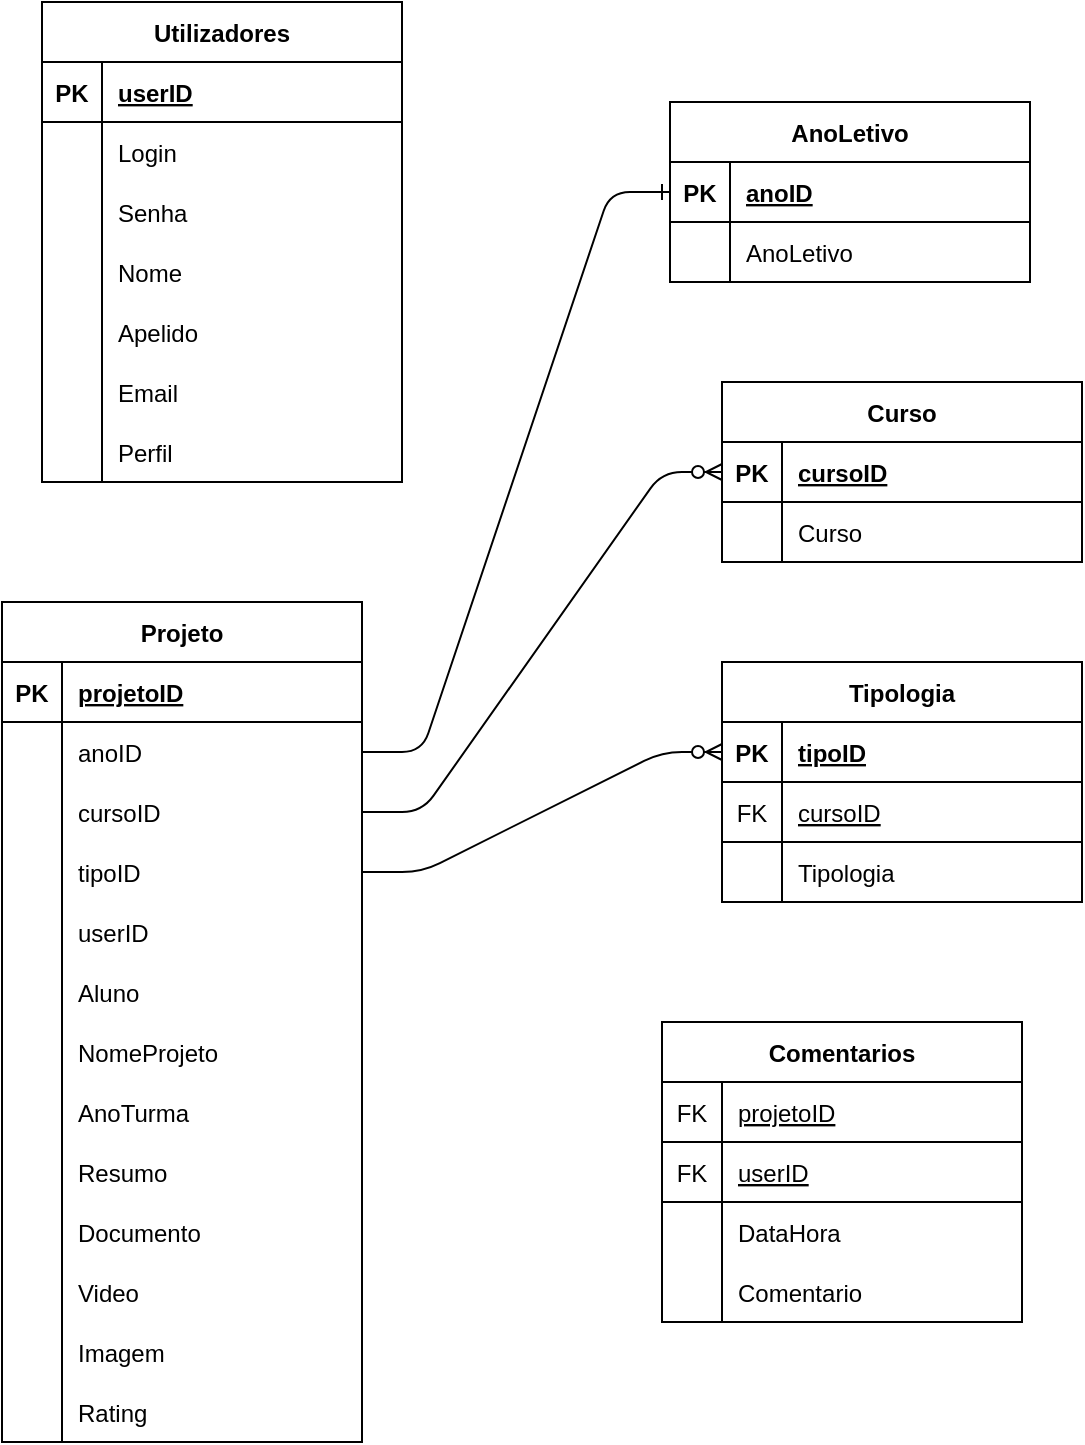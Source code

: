 <mxfile version="13.9.9" type="device"><diagram id="TDn6vzVM3Zc7Z8asMfHX" name="Page-1"><mxGraphModel dx="782" dy="469" grid="1" gridSize="10" guides="1" tooltips="1" connect="1" arrows="1" fold="1" page="1" pageScale="1" pageWidth="827" pageHeight="1169" math="0" shadow="0"><root><mxCell id="0"/><mxCell id="1" parent="0"/><mxCell id="MxHSTAXJPunJ5Y_n-3EV-1" value="Utilizadores" style="shape=table;startSize=30;container=1;collapsible=1;childLayout=tableLayout;fixedRows=1;rowLines=0;fontStyle=1;align=center;resizeLast=1;" vertex="1" parent="1"><mxGeometry x="100" y="70" width="180" height="240" as="geometry"/></mxCell><mxCell id="MxHSTAXJPunJ5Y_n-3EV-2" value="" style="shape=partialRectangle;collapsible=0;dropTarget=0;pointerEvents=0;fillColor=none;top=0;left=0;bottom=1;right=0;points=[[0,0.5],[1,0.5]];portConstraint=eastwest;" vertex="1" parent="MxHSTAXJPunJ5Y_n-3EV-1"><mxGeometry y="30" width="180" height="30" as="geometry"/></mxCell><mxCell id="MxHSTAXJPunJ5Y_n-3EV-3" value="PK" style="shape=partialRectangle;connectable=0;fillColor=none;top=0;left=0;bottom=0;right=0;fontStyle=1;overflow=hidden;" vertex="1" parent="MxHSTAXJPunJ5Y_n-3EV-2"><mxGeometry width="30" height="30" as="geometry"/></mxCell><mxCell id="MxHSTAXJPunJ5Y_n-3EV-4" value="userID" style="shape=partialRectangle;connectable=0;fillColor=none;top=0;left=0;bottom=0;right=0;align=left;spacingLeft=6;fontStyle=5;overflow=hidden;" vertex="1" parent="MxHSTAXJPunJ5Y_n-3EV-2"><mxGeometry x="30" width="150" height="30" as="geometry"/></mxCell><mxCell id="MxHSTAXJPunJ5Y_n-3EV-5" value="" style="shape=partialRectangle;collapsible=0;dropTarget=0;pointerEvents=0;fillColor=none;top=0;left=0;bottom=0;right=0;points=[[0,0.5],[1,0.5]];portConstraint=eastwest;" vertex="1" parent="MxHSTAXJPunJ5Y_n-3EV-1"><mxGeometry y="60" width="180" height="30" as="geometry"/></mxCell><mxCell id="MxHSTAXJPunJ5Y_n-3EV-6" value="" style="shape=partialRectangle;connectable=0;fillColor=none;top=0;left=0;bottom=0;right=0;editable=1;overflow=hidden;" vertex="1" parent="MxHSTAXJPunJ5Y_n-3EV-5"><mxGeometry width="30" height="30" as="geometry"/></mxCell><mxCell id="MxHSTAXJPunJ5Y_n-3EV-7" value="Login" style="shape=partialRectangle;connectable=0;fillColor=none;top=0;left=0;bottom=0;right=0;align=left;spacingLeft=6;overflow=hidden;" vertex="1" parent="MxHSTAXJPunJ5Y_n-3EV-5"><mxGeometry x="30" width="150" height="30" as="geometry"/></mxCell><mxCell id="MxHSTAXJPunJ5Y_n-3EV-8" value="" style="shape=partialRectangle;collapsible=0;dropTarget=0;pointerEvents=0;fillColor=none;top=0;left=0;bottom=0;right=0;points=[[0,0.5],[1,0.5]];portConstraint=eastwest;" vertex="1" parent="MxHSTAXJPunJ5Y_n-3EV-1"><mxGeometry y="90" width="180" height="30" as="geometry"/></mxCell><mxCell id="MxHSTAXJPunJ5Y_n-3EV-9" value="" style="shape=partialRectangle;connectable=0;fillColor=none;top=0;left=0;bottom=0;right=0;editable=1;overflow=hidden;" vertex="1" parent="MxHSTAXJPunJ5Y_n-3EV-8"><mxGeometry width="30" height="30" as="geometry"/></mxCell><mxCell id="MxHSTAXJPunJ5Y_n-3EV-10" value="Senha" style="shape=partialRectangle;connectable=0;fillColor=none;top=0;left=0;bottom=0;right=0;align=left;spacingLeft=6;overflow=hidden;" vertex="1" parent="MxHSTAXJPunJ5Y_n-3EV-8"><mxGeometry x="30" width="150" height="30" as="geometry"/></mxCell><mxCell id="MxHSTAXJPunJ5Y_n-3EV-11" value="" style="shape=partialRectangle;collapsible=0;dropTarget=0;pointerEvents=0;fillColor=none;top=0;left=0;bottom=0;right=0;points=[[0,0.5],[1,0.5]];portConstraint=eastwest;" vertex="1" parent="MxHSTAXJPunJ5Y_n-3EV-1"><mxGeometry y="120" width="180" height="30" as="geometry"/></mxCell><mxCell id="MxHSTAXJPunJ5Y_n-3EV-12" value="" style="shape=partialRectangle;connectable=0;fillColor=none;top=0;left=0;bottom=0;right=0;editable=1;overflow=hidden;" vertex="1" parent="MxHSTAXJPunJ5Y_n-3EV-11"><mxGeometry width="30" height="30" as="geometry"/></mxCell><mxCell id="MxHSTAXJPunJ5Y_n-3EV-13" value="Nome" style="shape=partialRectangle;connectable=0;fillColor=none;top=0;left=0;bottom=0;right=0;align=left;spacingLeft=6;overflow=hidden;" vertex="1" parent="MxHSTAXJPunJ5Y_n-3EV-11"><mxGeometry x="30" width="150" height="30" as="geometry"/></mxCell><mxCell id="MxHSTAXJPunJ5Y_n-3EV-20" value="" style="shape=partialRectangle;collapsible=0;dropTarget=0;pointerEvents=0;fillColor=none;top=0;left=0;bottom=0;right=0;points=[[0,0.5],[1,0.5]];portConstraint=eastwest;" vertex="1" parent="MxHSTAXJPunJ5Y_n-3EV-1"><mxGeometry y="150" width="180" height="30" as="geometry"/></mxCell><mxCell id="MxHSTAXJPunJ5Y_n-3EV-21" value="" style="shape=partialRectangle;connectable=0;fillColor=none;top=0;left=0;bottom=0;right=0;editable=1;overflow=hidden;" vertex="1" parent="MxHSTAXJPunJ5Y_n-3EV-20"><mxGeometry width="30" height="30" as="geometry"/></mxCell><mxCell id="MxHSTAXJPunJ5Y_n-3EV-22" value="Apelido" style="shape=partialRectangle;connectable=0;fillColor=none;top=0;left=0;bottom=0;right=0;align=left;spacingLeft=6;overflow=hidden;" vertex="1" parent="MxHSTAXJPunJ5Y_n-3EV-20"><mxGeometry x="30" width="150" height="30" as="geometry"/></mxCell><mxCell id="MxHSTAXJPunJ5Y_n-3EV-23" value="" style="shape=partialRectangle;collapsible=0;dropTarget=0;pointerEvents=0;fillColor=none;top=0;left=0;bottom=0;right=0;points=[[0,0.5],[1,0.5]];portConstraint=eastwest;" vertex="1" parent="MxHSTAXJPunJ5Y_n-3EV-1"><mxGeometry y="180" width="180" height="30" as="geometry"/></mxCell><mxCell id="MxHSTAXJPunJ5Y_n-3EV-24" value="" style="shape=partialRectangle;connectable=0;fillColor=none;top=0;left=0;bottom=0;right=0;editable=1;overflow=hidden;" vertex="1" parent="MxHSTAXJPunJ5Y_n-3EV-23"><mxGeometry width="30" height="30" as="geometry"/></mxCell><mxCell id="MxHSTAXJPunJ5Y_n-3EV-25" value="Email" style="shape=partialRectangle;connectable=0;fillColor=none;top=0;left=0;bottom=0;right=0;align=left;spacingLeft=6;overflow=hidden;" vertex="1" parent="MxHSTAXJPunJ5Y_n-3EV-23"><mxGeometry x="30" width="150" height="30" as="geometry"/></mxCell><mxCell id="MxHSTAXJPunJ5Y_n-3EV-26" value="" style="shape=partialRectangle;collapsible=0;dropTarget=0;pointerEvents=0;fillColor=none;top=0;left=0;bottom=0;right=0;points=[[0,0.5],[1,0.5]];portConstraint=eastwest;" vertex="1" parent="MxHSTAXJPunJ5Y_n-3EV-1"><mxGeometry y="210" width="180" height="30" as="geometry"/></mxCell><mxCell id="MxHSTAXJPunJ5Y_n-3EV-27" value="" style="shape=partialRectangle;connectable=0;fillColor=none;top=0;left=0;bottom=0;right=0;editable=1;overflow=hidden;" vertex="1" parent="MxHSTAXJPunJ5Y_n-3EV-26"><mxGeometry width="30" height="30" as="geometry"/></mxCell><mxCell id="MxHSTAXJPunJ5Y_n-3EV-28" value="Perfil" style="shape=partialRectangle;connectable=0;fillColor=none;top=0;left=0;bottom=0;right=0;align=left;spacingLeft=6;overflow=hidden;" vertex="1" parent="MxHSTAXJPunJ5Y_n-3EV-26"><mxGeometry x="30" width="150" height="30" as="geometry"/></mxCell><mxCell id="MxHSTAXJPunJ5Y_n-3EV-55" value="AnoLetivo" style="shape=table;startSize=30;container=1;collapsible=1;childLayout=tableLayout;fixedRows=1;rowLines=0;fontStyle=1;align=center;resizeLast=1;" vertex="1" parent="1"><mxGeometry x="414" y="120" width="180" height="90" as="geometry"/></mxCell><mxCell id="MxHSTAXJPunJ5Y_n-3EV-56" value="" style="shape=partialRectangle;collapsible=0;dropTarget=0;pointerEvents=0;fillColor=none;top=0;left=0;bottom=1;right=0;points=[[0,0.5],[1,0.5]];portConstraint=eastwest;" vertex="1" parent="MxHSTAXJPunJ5Y_n-3EV-55"><mxGeometry y="30" width="180" height="30" as="geometry"/></mxCell><mxCell id="MxHSTAXJPunJ5Y_n-3EV-57" value="PK" style="shape=partialRectangle;connectable=0;fillColor=none;top=0;left=0;bottom=0;right=0;fontStyle=1;overflow=hidden;" vertex="1" parent="MxHSTAXJPunJ5Y_n-3EV-56"><mxGeometry width="30" height="30" as="geometry"/></mxCell><mxCell id="MxHSTAXJPunJ5Y_n-3EV-58" value="anoID" style="shape=partialRectangle;connectable=0;fillColor=none;top=0;left=0;bottom=0;right=0;align=left;spacingLeft=6;fontStyle=5;overflow=hidden;" vertex="1" parent="MxHSTAXJPunJ5Y_n-3EV-56"><mxGeometry x="30" width="150" height="30" as="geometry"/></mxCell><mxCell id="MxHSTAXJPunJ5Y_n-3EV-59" value="" style="shape=partialRectangle;collapsible=0;dropTarget=0;pointerEvents=0;fillColor=none;top=0;left=0;bottom=0;right=0;points=[[0,0.5],[1,0.5]];portConstraint=eastwest;" vertex="1" parent="MxHSTAXJPunJ5Y_n-3EV-55"><mxGeometry y="60" width="180" height="30" as="geometry"/></mxCell><mxCell id="MxHSTAXJPunJ5Y_n-3EV-60" value="" style="shape=partialRectangle;connectable=0;fillColor=none;top=0;left=0;bottom=0;right=0;editable=1;overflow=hidden;" vertex="1" parent="MxHSTAXJPunJ5Y_n-3EV-59"><mxGeometry width="30" height="30" as="geometry"/></mxCell><mxCell id="MxHSTAXJPunJ5Y_n-3EV-61" value="AnoLetivo" style="shape=partialRectangle;connectable=0;fillColor=none;top=0;left=0;bottom=0;right=0;align=left;spacingLeft=6;overflow=hidden;" vertex="1" parent="MxHSTAXJPunJ5Y_n-3EV-59"><mxGeometry x="30" width="150" height="30" as="geometry"/></mxCell><mxCell id="MxHSTAXJPunJ5Y_n-3EV-68" value="Curso" style="shape=table;startSize=30;container=1;collapsible=1;childLayout=tableLayout;fixedRows=1;rowLines=0;fontStyle=1;align=center;resizeLast=1;" vertex="1" parent="1"><mxGeometry x="440" y="260" width="180" height="90" as="geometry"/></mxCell><mxCell id="MxHSTAXJPunJ5Y_n-3EV-69" value="" style="shape=partialRectangle;collapsible=0;dropTarget=0;pointerEvents=0;fillColor=none;top=0;left=0;bottom=1;right=0;points=[[0,0.5],[1,0.5]];portConstraint=eastwest;" vertex="1" parent="MxHSTAXJPunJ5Y_n-3EV-68"><mxGeometry y="30" width="180" height="30" as="geometry"/></mxCell><mxCell id="MxHSTAXJPunJ5Y_n-3EV-70" value="PK" style="shape=partialRectangle;connectable=0;fillColor=none;top=0;left=0;bottom=0;right=0;fontStyle=1;overflow=hidden;" vertex="1" parent="MxHSTAXJPunJ5Y_n-3EV-69"><mxGeometry width="30" height="30" as="geometry"/></mxCell><mxCell id="MxHSTAXJPunJ5Y_n-3EV-71" value="cursoID" style="shape=partialRectangle;connectable=0;fillColor=none;top=0;left=0;bottom=0;right=0;align=left;spacingLeft=6;fontStyle=5;overflow=hidden;" vertex="1" parent="MxHSTAXJPunJ5Y_n-3EV-69"><mxGeometry x="30" width="150" height="30" as="geometry"/></mxCell><mxCell id="MxHSTAXJPunJ5Y_n-3EV-72" value="" style="shape=partialRectangle;collapsible=0;dropTarget=0;pointerEvents=0;fillColor=none;top=0;left=0;bottom=0;right=0;points=[[0,0.5],[1,0.5]];portConstraint=eastwest;" vertex="1" parent="MxHSTAXJPunJ5Y_n-3EV-68"><mxGeometry y="60" width="180" height="30" as="geometry"/></mxCell><mxCell id="MxHSTAXJPunJ5Y_n-3EV-73" value="" style="shape=partialRectangle;connectable=0;fillColor=none;top=0;left=0;bottom=0;right=0;editable=1;overflow=hidden;" vertex="1" parent="MxHSTAXJPunJ5Y_n-3EV-72"><mxGeometry width="30" height="30" as="geometry"/></mxCell><mxCell id="MxHSTAXJPunJ5Y_n-3EV-74" value="Curso" style="shape=partialRectangle;connectable=0;fillColor=none;top=0;left=0;bottom=0;right=0;align=left;spacingLeft=6;overflow=hidden;" vertex="1" parent="MxHSTAXJPunJ5Y_n-3EV-72"><mxGeometry x="30" width="150" height="30" as="geometry"/></mxCell><mxCell id="MxHSTAXJPunJ5Y_n-3EV-75" value="Tipologia" style="shape=table;startSize=30;container=1;collapsible=1;childLayout=tableLayout;fixedRows=1;rowLines=0;fontStyle=1;align=center;resizeLast=1;" vertex="1" parent="1"><mxGeometry x="440" y="400" width="180" height="120" as="geometry"/></mxCell><mxCell id="MxHSTAXJPunJ5Y_n-3EV-76" value="" style="shape=partialRectangle;collapsible=0;dropTarget=0;pointerEvents=0;fillColor=none;top=0;left=0;bottom=1;right=0;points=[[0,0.5],[1,0.5]];portConstraint=eastwest;" vertex="1" parent="MxHSTAXJPunJ5Y_n-3EV-75"><mxGeometry y="30" width="180" height="30" as="geometry"/></mxCell><mxCell id="MxHSTAXJPunJ5Y_n-3EV-77" value="PK" style="shape=partialRectangle;connectable=0;fillColor=none;top=0;left=0;bottom=0;right=0;fontStyle=1;overflow=hidden;" vertex="1" parent="MxHSTAXJPunJ5Y_n-3EV-76"><mxGeometry width="30" height="30" as="geometry"/></mxCell><mxCell id="MxHSTAXJPunJ5Y_n-3EV-78" value="tipoID" style="shape=partialRectangle;connectable=0;fillColor=none;top=0;left=0;bottom=0;right=0;align=left;spacingLeft=6;fontStyle=5;overflow=hidden;" vertex="1" parent="MxHSTAXJPunJ5Y_n-3EV-76"><mxGeometry x="30" width="150" height="30" as="geometry"/></mxCell><mxCell id="MxHSTAXJPunJ5Y_n-3EV-82" value="" style="shape=partialRectangle;collapsible=0;dropTarget=0;pointerEvents=0;fillColor=none;top=0;left=0;bottom=1;right=0;points=[[0,0.5],[1,0.5]];portConstraint=eastwest;" vertex="1" parent="MxHSTAXJPunJ5Y_n-3EV-75"><mxGeometry y="60" width="180" height="30" as="geometry"/></mxCell><mxCell id="MxHSTAXJPunJ5Y_n-3EV-83" value="FK" style="shape=partialRectangle;connectable=0;fillColor=none;top=0;left=0;bottom=0;right=0;fontStyle=0;overflow=hidden;" vertex="1" parent="MxHSTAXJPunJ5Y_n-3EV-82"><mxGeometry width="30" height="30" as="geometry"/></mxCell><mxCell id="MxHSTAXJPunJ5Y_n-3EV-84" value="cursoID" style="shape=partialRectangle;connectable=0;fillColor=none;top=0;left=0;bottom=0;right=0;align=left;spacingLeft=6;fontStyle=4;overflow=hidden;" vertex="1" parent="MxHSTAXJPunJ5Y_n-3EV-82"><mxGeometry x="30" width="150" height="30" as="geometry"/></mxCell><mxCell id="MxHSTAXJPunJ5Y_n-3EV-79" value="" style="shape=partialRectangle;collapsible=0;dropTarget=0;pointerEvents=0;fillColor=none;top=0;left=0;bottom=0;right=0;points=[[0,0.5],[1,0.5]];portConstraint=eastwest;" vertex="1" parent="MxHSTAXJPunJ5Y_n-3EV-75"><mxGeometry y="90" width="180" height="30" as="geometry"/></mxCell><mxCell id="MxHSTAXJPunJ5Y_n-3EV-80" value="" style="shape=partialRectangle;connectable=0;fillColor=none;top=0;left=0;bottom=0;right=0;editable=1;overflow=hidden;" vertex="1" parent="MxHSTAXJPunJ5Y_n-3EV-79"><mxGeometry width="30" height="30" as="geometry"/></mxCell><mxCell id="MxHSTAXJPunJ5Y_n-3EV-81" value="Tipologia" style="shape=partialRectangle;connectable=0;fillColor=none;top=0;left=0;bottom=0;right=0;align=left;spacingLeft=6;overflow=hidden;" vertex="1" parent="MxHSTAXJPunJ5Y_n-3EV-79"><mxGeometry x="30" width="150" height="30" as="geometry"/></mxCell><mxCell id="MxHSTAXJPunJ5Y_n-3EV-85" value="Projeto" style="shape=table;startSize=30;container=1;collapsible=1;childLayout=tableLayout;fixedRows=1;rowLines=0;fontStyle=1;align=center;resizeLast=1;" vertex="1" parent="1"><mxGeometry x="80" y="370" width="180" height="420" as="geometry"/></mxCell><mxCell id="MxHSTAXJPunJ5Y_n-3EV-86" value="" style="shape=partialRectangle;collapsible=0;dropTarget=0;pointerEvents=0;fillColor=none;top=0;left=0;bottom=1;right=0;points=[[0,0.5],[1,0.5]];portConstraint=eastwest;" vertex="1" parent="MxHSTAXJPunJ5Y_n-3EV-85"><mxGeometry y="30" width="180" height="30" as="geometry"/></mxCell><mxCell id="MxHSTAXJPunJ5Y_n-3EV-87" value="PK" style="shape=partialRectangle;connectable=0;fillColor=none;top=0;left=0;bottom=0;right=0;fontStyle=1;overflow=hidden;" vertex="1" parent="MxHSTAXJPunJ5Y_n-3EV-86"><mxGeometry width="30" height="30" as="geometry"/></mxCell><mxCell id="MxHSTAXJPunJ5Y_n-3EV-88" value="projetoID" style="shape=partialRectangle;connectable=0;fillColor=none;top=0;left=0;bottom=0;right=0;align=left;spacingLeft=6;fontStyle=5;overflow=hidden;" vertex="1" parent="MxHSTAXJPunJ5Y_n-3EV-86"><mxGeometry x="30" width="150" height="30" as="geometry"/></mxCell><mxCell id="MxHSTAXJPunJ5Y_n-3EV-89" value="" style="shape=partialRectangle;collapsible=0;dropTarget=0;pointerEvents=0;fillColor=none;top=0;left=0;bottom=0;right=0;points=[[0,0.5],[1,0.5]];portConstraint=eastwest;" vertex="1" parent="MxHSTAXJPunJ5Y_n-3EV-85"><mxGeometry y="60" width="180" height="30" as="geometry"/></mxCell><mxCell id="MxHSTAXJPunJ5Y_n-3EV-90" value="" style="shape=partialRectangle;connectable=0;fillColor=none;top=0;left=0;bottom=0;right=0;editable=1;overflow=hidden;" vertex="1" parent="MxHSTAXJPunJ5Y_n-3EV-89"><mxGeometry width="30" height="30" as="geometry"/></mxCell><mxCell id="MxHSTAXJPunJ5Y_n-3EV-91" value="anoID" style="shape=partialRectangle;connectable=0;fillColor=none;top=0;left=0;bottom=0;right=0;align=left;spacingLeft=6;overflow=hidden;" vertex="1" parent="MxHSTAXJPunJ5Y_n-3EV-89"><mxGeometry x="30" width="150" height="30" as="geometry"/></mxCell><mxCell id="MxHSTAXJPunJ5Y_n-3EV-92" value="" style="shape=partialRectangle;collapsible=0;dropTarget=0;pointerEvents=0;fillColor=none;top=0;left=0;bottom=0;right=0;points=[[0,0.5],[1,0.5]];portConstraint=eastwest;" vertex="1" parent="MxHSTAXJPunJ5Y_n-3EV-85"><mxGeometry y="90" width="180" height="30" as="geometry"/></mxCell><mxCell id="MxHSTAXJPunJ5Y_n-3EV-93" value="" style="shape=partialRectangle;connectable=0;fillColor=none;top=0;left=0;bottom=0;right=0;editable=1;overflow=hidden;" vertex="1" parent="MxHSTAXJPunJ5Y_n-3EV-92"><mxGeometry width="30" height="30" as="geometry"/></mxCell><mxCell id="MxHSTAXJPunJ5Y_n-3EV-94" value="cursoID" style="shape=partialRectangle;connectable=0;fillColor=none;top=0;left=0;bottom=0;right=0;align=left;spacingLeft=6;overflow=hidden;" vertex="1" parent="MxHSTAXJPunJ5Y_n-3EV-92"><mxGeometry x="30" width="150" height="30" as="geometry"/></mxCell><mxCell id="MxHSTAXJPunJ5Y_n-3EV-95" value="" style="shape=partialRectangle;collapsible=0;dropTarget=0;pointerEvents=0;fillColor=none;top=0;left=0;bottom=0;right=0;points=[[0,0.5],[1,0.5]];portConstraint=eastwest;" vertex="1" parent="MxHSTAXJPunJ5Y_n-3EV-85"><mxGeometry y="120" width="180" height="30" as="geometry"/></mxCell><mxCell id="MxHSTAXJPunJ5Y_n-3EV-96" value="" style="shape=partialRectangle;connectable=0;fillColor=none;top=0;left=0;bottom=0;right=0;editable=1;overflow=hidden;" vertex="1" parent="MxHSTAXJPunJ5Y_n-3EV-95"><mxGeometry width="30" height="30" as="geometry"/></mxCell><mxCell id="MxHSTAXJPunJ5Y_n-3EV-97" value="tipoID" style="shape=partialRectangle;connectable=0;fillColor=none;top=0;left=0;bottom=0;right=0;align=left;spacingLeft=6;overflow=hidden;" vertex="1" parent="MxHSTAXJPunJ5Y_n-3EV-95"><mxGeometry x="30" width="150" height="30" as="geometry"/></mxCell><mxCell id="MxHSTAXJPunJ5Y_n-3EV-98" value="" style="shape=partialRectangle;collapsible=0;dropTarget=0;pointerEvents=0;fillColor=none;top=0;left=0;bottom=0;right=0;points=[[0,0.5],[1,0.5]];portConstraint=eastwest;" vertex="1" parent="MxHSTAXJPunJ5Y_n-3EV-85"><mxGeometry y="150" width="180" height="30" as="geometry"/></mxCell><mxCell id="MxHSTAXJPunJ5Y_n-3EV-99" value="" style="shape=partialRectangle;connectable=0;fillColor=none;top=0;left=0;bottom=0;right=0;editable=1;overflow=hidden;" vertex="1" parent="MxHSTAXJPunJ5Y_n-3EV-98"><mxGeometry width="30" height="30" as="geometry"/></mxCell><mxCell id="MxHSTAXJPunJ5Y_n-3EV-100" value="userID" style="shape=partialRectangle;connectable=0;fillColor=none;top=0;left=0;bottom=0;right=0;align=left;spacingLeft=6;overflow=hidden;" vertex="1" parent="MxHSTAXJPunJ5Y_n-3EV-98"><mxGeometry x="30" width="150" height="30" as="geometry"/></mxCell><mxCell id="MxHSTAXJPunJ5Y_n-3EV-101" value="" style="shape=partialRectangle;collapsible=0;dropTarget=0;pointerEvents=0;fillColor=none;top=0;left=0;bottom=0;right=0;points=[[0,0.5],[1,0.5]];portConstraint=eastwest;" vertex="1" parent="MxHSTAXJPunJ5Y_n-3EV-85"><mxGeometry y="180" width="180" height="30" as="geometry"/></mxCell><mxCell id="MxHSTAXJPunJ5Y_n-3EV-102" value="" style="shape=partialRectangle;connectable=0;fillColor=none;top=0;left=0;bottom=0;right=0;editable=1;overflow=hidden;" vertex="1" parent="MxHSTAXJPunJ5Y_n-3EV-101"><mxGeometry width="30" height="30" as="geometry"/></mxCell><mxCell id="MxHSTAXJPunJ5Y_n-3EV-103" value="Aluno" style="shape=partialRectangle;connectable=0;fillColor=none;top=0;left=0;bottom=0;right=0;align=left;spacingLeft=6;overflow=hidden;" vertex="1" parent="MxHSTAXJPunJ5Y_n-3EV-101"><mxGeometry x="30" width="150" height="30" as="geometry"/></mxCell><mxCell id="MxHSTAXJPunJ5Y_n-3EV-104" value="" style="shape=partialRectangle;collapsible=0;dropTarget=0;pointerEvents=0;fillColor=none;top=0;left=0;bottom=0;right=0;points=[[0,0.5],[1,0.5]];portConstraint=eastwest;" vertex="1" parent="MxHSTAXJPunJ5Y_n-3EV-85"><mxGeometry y="210" width="180" height="30" as="geometry"/></mxCell><mxCell id="MxHSTAXJPunJ5Y_n-3EV-105" value="" style="shape=partialRectangle;connectable=0;fillColor=none;top=0;left=0;bottom=0;right=0;editable=1;overflow=hidden;" vertex="1" parent="MxHSTAXJPunJ5Y_n-3EV-104"><mxGeometry width="30" height="30" as="geometry"/></mxCell><mxCell id="MxHSTAXJPunJ5Y_n-3EV-106" value="NomeProjeto" style="shape=partialRectangle;connectable=0;fillColor=none;top=0;left=0;bottom=0;right=0;align=left;spacingLeft=6;overflow=hidden;" vertex="1" parent="MxHSTAXJPunJ5Y_n-3EV-104"><mxGeometry x="30" width="150" height="30" as="geometry"/></mxCell><mxCell id="MxHSTAXJPunJ5Y_n-3EV-107" value="" style="shape=partialRectangle;collapsible=0;dropTarget=0;pointerEvents=0;fillColor=none;top=0;left=0;bottom=0;right=0;points=[[0,0.5],[1,0.5]];portConstraint=eastwest;" vertex="1" parent="MxHSTAXJPunJ5Y_n-3EV-85"><mxGeometry y="240" width="180" height="30" as="geometry"/></mxCell><mxCell id="MxHSTAXJPunJ5Y_n-3EV-108" value="" style="shape=partialRectangle;connectable=0;fillColor=none;top=0;left=0;bottom=0;right=0;editable=1;overflow=hidden;" vertex="1" parent="MxHSTAXJPunJ5Y_n-3EV-107"><mxGeometry width="30" height="30" as="geometry"/></mxCell><mxCell id="MxHSTAXJPunJ5Y_n-3EV-109" value="AnoTurma" style="shape=partialRectangle;connectable=0;fillColor=none;top=0;left=0;bottom=0;right=0;align=left;spacingLeft=6;overflow=hidden;" vertex="1" parent="MxHSTAXJPunJ5Y_n-3EV-107"><mxGeometry x="30" width="150" height="30" as="geometry"/></mxCell><mxCell id="MxHSTAXJPunJ5Y_n-3EV-110" value="" style="shape=partialRectangle;collapsible=0;dropTarget=0;pointerEvents=0;fillColor=none;top=0;left=0;bottom=0;right=0;points=[[0,0.5],[1,0.5]];portConstraint=eastwest;" vertex="1" parent="MxHSTAXJPunJ5Y_n-3EV-85"><mxGeometry y="270" width="180" height="30" as="geometry"/></mxCell><mxCell id="MxHSTAXJPunJ5Y_n-3EV-111" value="" style="shape=partialRectangle;connectable=0;fillColor=none;top=0;left=0;bottom=0;right=0;editable=1;overflow=hidden;" vertex="1" parent="MxHSTAXJPunJ5Y_n-3EV-110"><mxGeometry width="30" height="30" as="geometry"/></mxCell><mxCell id="MxHSTAXJPunJ5Y_n-3EV-112" value="Resumo" style="shape=partialRectangle;connectable=0;fillColor=none;top=0;left=0;bottom=0;right=0;align=left;spacingLeft=6;overflow=hidden;" vertex="1" parent="MxHSTAXJPunJ5Y_n-3EV-110"><mxGeometry x="30" width="150" height="30" as="geometry"/></mxCell><mxCell id="MxHSTAXJPunJ5Y_n-3EV-113" value="" style="shape=partialRectangle;collapsible=0;dropTarget=0;pointerEvents=0;fillColor=none;top=0;left=0;bottom=0;right=0;points=[[0,0.5],[1,0.5]];portConstraint=eastwest;" vertex="1" parent="MxHSTAXJPunJ5Y_n-3EV-85"><mxGeometry y="300" width="180" height="30" as="geometry"/></mxCell><mxCell id="MxHSTAXJPunJ5Y_n-3EV-114" value="" style="shape=partialRectangle;connectable=0;fillColor=none;top=0;left=0;bottom=0;right=0;editable=1;overflow=hidden;" vertex="1" parent="MxHSTAXJPunJ5Y_n-3EV-113"><mxGeometry width="30" height="30" as="geometry"/></mxCell><mxCell id="MxHSTAXJPunJ5Y_n-3EV-115" value="Documento" style="shape=partialRectangle;connectable=0;fillColor=none;top=0;left=0;bottom=0;right=0;align=left;spacingLeft=6;overflow=hidden;" vertex="1" parent="MxHSTAXJPunJ5Y_n-3EV-113"><mxGeometry x="30" width="150" height="30" as="geometry"/></mxCell><mxCell id="MxHSTAXJPunJ5Y_n-3EV-116" value="" style="shape=partialRectangle;collapsible=0;dropTarget=0;pointerEvents=0;fillColor=none;top=0;left=0;bottom=0;right=0;points=[[0,0.5],[1,0.5]];portConstraint=eastwest;" vertex="1" parent="MxHSTAXJPunJ5Y_n-3EV-85"><mxGeometry y="330" width="180" height="30" as="geometry"/></mxCell><mxCell id="MxHSTAXJPunJ5Y_n-3EV-117" value="" style="shape=partialRectangle;connectable=0;fillColor=none;top=0;left=0;bottom=0;right=0;editable=1;overflow=hidden;" vertex="1" parent="MxHSTAXJPunJ5Y_n-3EV-116"><mxGeometry width="30" height="30" as="geometry"/></mxCell><mxCell id="MxHSTAXJPunJ5Y_n-3EV-118" value="Video" style="shape=partialRectangle;connectable=0;fillColor=none;top=0;left=0;bottom=0;right=0;align=left;spacingLeft=6;overflow=hidden;" vertex="1" parent="MxHSTAXJPunJ5Y_n-3EV-116"><mxGeometry x="30" width="150" height="30" as="geometry"/></mxCell><mxCell id="MxHSTAXJPunJ5Y_n-3EV-119" value="" style="shape=partialRectangle;collapsible=0;dropTarget=0;pointerEvents=0;fillColor=none;top=0;left=0;bottom=0;right=0;points=[[0,0.5],[1,0.5]];portConstraint=eastwest;" vertex="1" parent="MxHSTAXJPunJ5Y_n-3EV-85"><mxGeometry y="360" width="180" height="30" as="geometry"/></mxCell><mxCell id="MxHSTAXJPunJ5Y_n-3EV-120" value="" style="shape=partialRectangle;connectable=0;fillColor=none;top=0;left=0;bottom=0;right=0;editable=1;overflow=hidden;" vertex="1" parent="MxHSTAXJPunJ5Y_n-3EV-119"><mxGeometry width="30" height="30" as="geometry"/></mxCell><mxCell id="MxHSTAXJPunJ5Y_n-3EV-121" value="Imagem" style="shape=partialRectangle;connectable=0;fillColor=none;top=0;left=0;bottom=0;right=0;align=left;spacingLeft=6;overflow=hidden;" vertex="1" parent="MxHSTAXJPunJ5Y_n-3EV-119"><mxGeometry x="30" width="150" height="30" as="geometry"/></mxCell><mxCell id="MxHSTAXJPunJ5Y_n-3EV-122" value="" style="shape=partialRectangle;collapsible=0;dropTarget=0;pointerEvents=0;fillColor=none;top=0;left=0;bottom=0;right=0;points=[[0,0.5],[1,0.5]];portConstraint=eastwest;" vertex="1" parent="MxHSTAXJPunJ5Y_n-3EV-85"><mxGeometry y="390" width="180" height="30" as="geometry"/></mxCell><mxCell id="MxHSTAXJPunJ5Y_n-3EV-123" value="" style="shape=partialRectangle;connectable=0;fillColor=none;top=0;left=0;bottom=0;right=0;editable=1;overflow=hidden;" vertex="1" parent="MxHSTAXJPunJ5Y_n-3EV-122"><mxGeometry width="30" height="30" as="geometry"/></mxCell><mxCell id="MxHSTAXJPunJ5Y_n-3EV-124" value="Rating" style="shape=partialRectangle;connectable=0;fillColor=none;top=0;left=0;bottom=0;right=0;align=left;spacingLeft=6;overflow=hidden;" vertex="1" parent="MxHSTAXJPunJ5Y_n-3EV-122"><mxGeometry x="30" width="150" height="30" as="geometry"/></mxCell><mxCell id="MxHSTAXJPunJ5Y_n-3EV-125" value="Comentarios" style="shape=table;startSize=30;container=1;collapsible=1;childLayout=tableLayout;fixedRows=1;rowLines=0;fontStyle=1;align=center;resizeLast=1;" vertex="1" parent="1"><mxGeometry x="410" y="580" width="180" height="150" as="geometry"/></mxCell><mxCell id="MxHSTAXJPunJ5Y_n-3EV-126" value="" style="shape=partialRectangle;collapsible=0;dropTarget=0;pointerEvents=0;fillColor=none;top=0;left=0;bottom=1;right=0;points=[[0,0.5],[1,0.5]];portConstraint=eastwest;" vertex="1" parent="MxHSTAXJPunJ5Y_n-3EV-125"><mxGeometry y="30" width="180" height="30" as="geometry"/></mxCell><mxCell id="MxHSTAXJPunJ5Y_n-3EV-127" value="FK" style="shape=partialRectangle;connectable=0;fillColor=none;top=0;left=0;bottom=0;right=0;fontStyle=0;overflow=hidden;" vertex="1" parent="MxHSTAXJPunJ5Y_n-3EV-126"><mxGeometry width="30" height="30" as="geometry"/></mxCell><mxCell id="MxHSTAXJPunJ5Y_n-3EV-128" value="projetoID" style="shape=partialRectangle;connectable=0;fillColor=none;top=0;left=0;bottom=0;right=0;align=left;spacingLeft=6;fontStyle=4;overflow=hidden;" vertex="1" parent="MxHSTAXJPunJ5Y_n-3EV-126"><mxGeometry x="30" width="150" height="30" as="geometry"/></mxCell><mxCell id="MxHSTAXJPunJ5Y_n-3EV-129" value="" style="shape=partialRectangle;collapsible=0;dropTarget=0;pointerEvents=0;fillColor=none;top=0;left=0;bottom=1;right=0;points=[[0,0.5],[1,0.5]];portConstraint=eastwest;" vertex="1" parent="MxHSTAXJPunJ5Y_n-3EV-125"><mxGeometry y="60" width="180" height="30" as="geometry"/></mxCell><mxCell id="MxHSTAXJPunJ5Y_n-3EV-130" value="FK" style="shape=partialRectangle;connectable=0;fillColor=none;top=0;left=0;bottom=0;right=0;fontStyle=0;overflow=hidden;" vertex="1" parent="MxHSTAXJPunJ5Y_n-3EV-129"><mxGeometry width="30" height="30" as="geometry"/></mxCell><mxCell id="MxHSTAXJPunJ5Y_n-3EV-131" value="userID" style="shape=partialRectangle;connectable=0;fillColor=none;top=0;left=0;bottom=0;right=0;align=left;spacingLeft=6;fontStyle=4;overflow=hidden;" vertex="1" parent="MxHSTAXJPunJ5Y_n-3EV-129"><mxGeometry x="30" width="150" height="30" as="geometry"/></mxCell><mxCell id="MxHSTAXJPunJ5Y_n-3EV-132" value="" style="shape=partialRectangle;collapsible=0;dropTarget=0;pointerEvents=0;fillColor=none;top=0;left=0;bottom=0;right=0;points=[[0,0.5],[1,0.5]];portConstraint=eastwest;" vertex="1" parent="MxHSTAXJPunJ5Y_n-3EV-125"><mxGeometry y="90" width="180" height="30" as="geometry"/></mxCell><mxCell id="MxHSTAXJPunJ5Y_n-3EV-133" value="" style="shape=partialRectangle;connectable=0;fillColor=none;top=0;left=0;bottom=0;right=0;editable=1;overflow=hidden;" vertex="1" parent="MxHSTAXJPunJ5Y_n-3EV-132"><mxGeometry width="30" height="30" as="geometry"/></mxCell><mxCell id="MxHSTAXJPunJ5Y_n-3EV-134" value="DataHora" style="shape=partialRectangle;connectable=0;fillColor=none;top=0;left=0;bottom=0;right=0;align=left;spacingLeft=6;overflow=hidden;" vertex="1" parent="MxHSTAXJPunJ5Y_n-3EV-132"><mxGeometry x="30" width="150" height="30" as="geometry"/></mxCell><mxCell id="MxHSTAXJPunJ5Y_n-3EV-135" value="" style="shape=partialRectangle;collapsible=0;dropTarget=0;pointerEvents=0;fillColor=none;top=0;left=0;bottom=0;right=0;points=[[0,0.5],[1,0.5]];portConstraint=eastwest;" vertex="1" parent="MxHSTAXJPunJ5Y_n-3EV-125"><mxGeometry y="120" width="180" height="30" as="geometry"/></mxCell><mxCell id="MxHSTAXJPunJ5Y_n-3EV-136" value="" style="shape=partialRectangle;connectable=0;fillColor=none;top=0;left=0;bottom=0;right=0;editable=1;overflow=hidden;" vertex="1" parent="MxHSTAXJPunJ5Y_n-3EV-135"><mxGeometry width="30" height="30" as="geometry"/></mxCell><mxCell id="MxHSTAXJPunJ5Y_n-3EV-137" value="Comentario" style="shape=partialRectangle;connectable=0;fillColor=none;top=0;left=0;bottom=0;right=0;align=left;spacingLeft=6;overflow=hidden;" vertex="1" parent="MxHSTAXJPunJ5Y_n-3EV-135"><mxGeometry x="30" width="150" height="30" as="geometry"/></mxCell><mxCell id="MxHSTAXJPunJ5Y_n-3EV-138" value="" style="edgeStyle=entityRelationEdgeStyle;fontSize=12;html=1;endArrow=ERone;endFill=1;entryX=0;entryY=0.5;entryDx=0;entryDy=0;exitX=1;exitY=0.5;exitDx=0;exitDy=0;" edge="1" parent="1" source="MxHSTAXJPunJ5Y_n-3EV-89" target="MxHSTAXJPunJ5Y_n-3EV-56"><mxGeometry width="100" height="100" relative="1" as="geometry"><mxPoint x="320" y="330" as="sourcePoint"/><mxPoint x="420" y="230" as="targetPoint"/></mxGeometry></mxCell><mxCell id="MxHSTAXJPunJ5Y_n-3EV-139" value="" style="edgeStyle=entityRelationEdgeStyle;fontSize=12;html=1;endArrow=ERzeroToMany;endFill=1;entryX=0;entryY=0.5;entryDx=0;entryDy=0;exitX=1;exitY=0.5;exitDx=0;exitDy=0;" edge="1" parent="1" source="MxHSTAXJPunJ5Y_n-3EV-92" target="MxHSTAXJPunJ5Y_n-3EV-69"><mxGeometry width="100" height="100" relative="1" as="geometry"><mxPoint x="200" y="390" as="sourcePoint"/><mxPoint x="300" y="290" as="targetPoint"/></mxGeometry></mxCell><mxCell id="MxHSTAXJPunJ5Y_n-3EV-140" value="" style="edgeStyle=entityRelationEdgeStyle;fontSize=12;html=1;endArrow=ERzeroToMany;endFill=1;entryX=0;entryY=0.5;entryDx=0;entryDy=0;exitX=1;exitY=0.5;exitDx=0;exitDy=0;" edge="1" parent="1" source="MxHSTAXJPunJ5Y_n-3EV-95" target="MxHSTAXJPunJ5Y_n-3EV-76"><mxGeometry width="100" height="100" relative="1" as="geometry"><mxPoint x="200" y="490" as="sourcePoint"/><mxPoint x="300" y="390" as="targetPoint"/></mxGeometry></mxCell></root></mxGraphModel></diagram></mxfile>